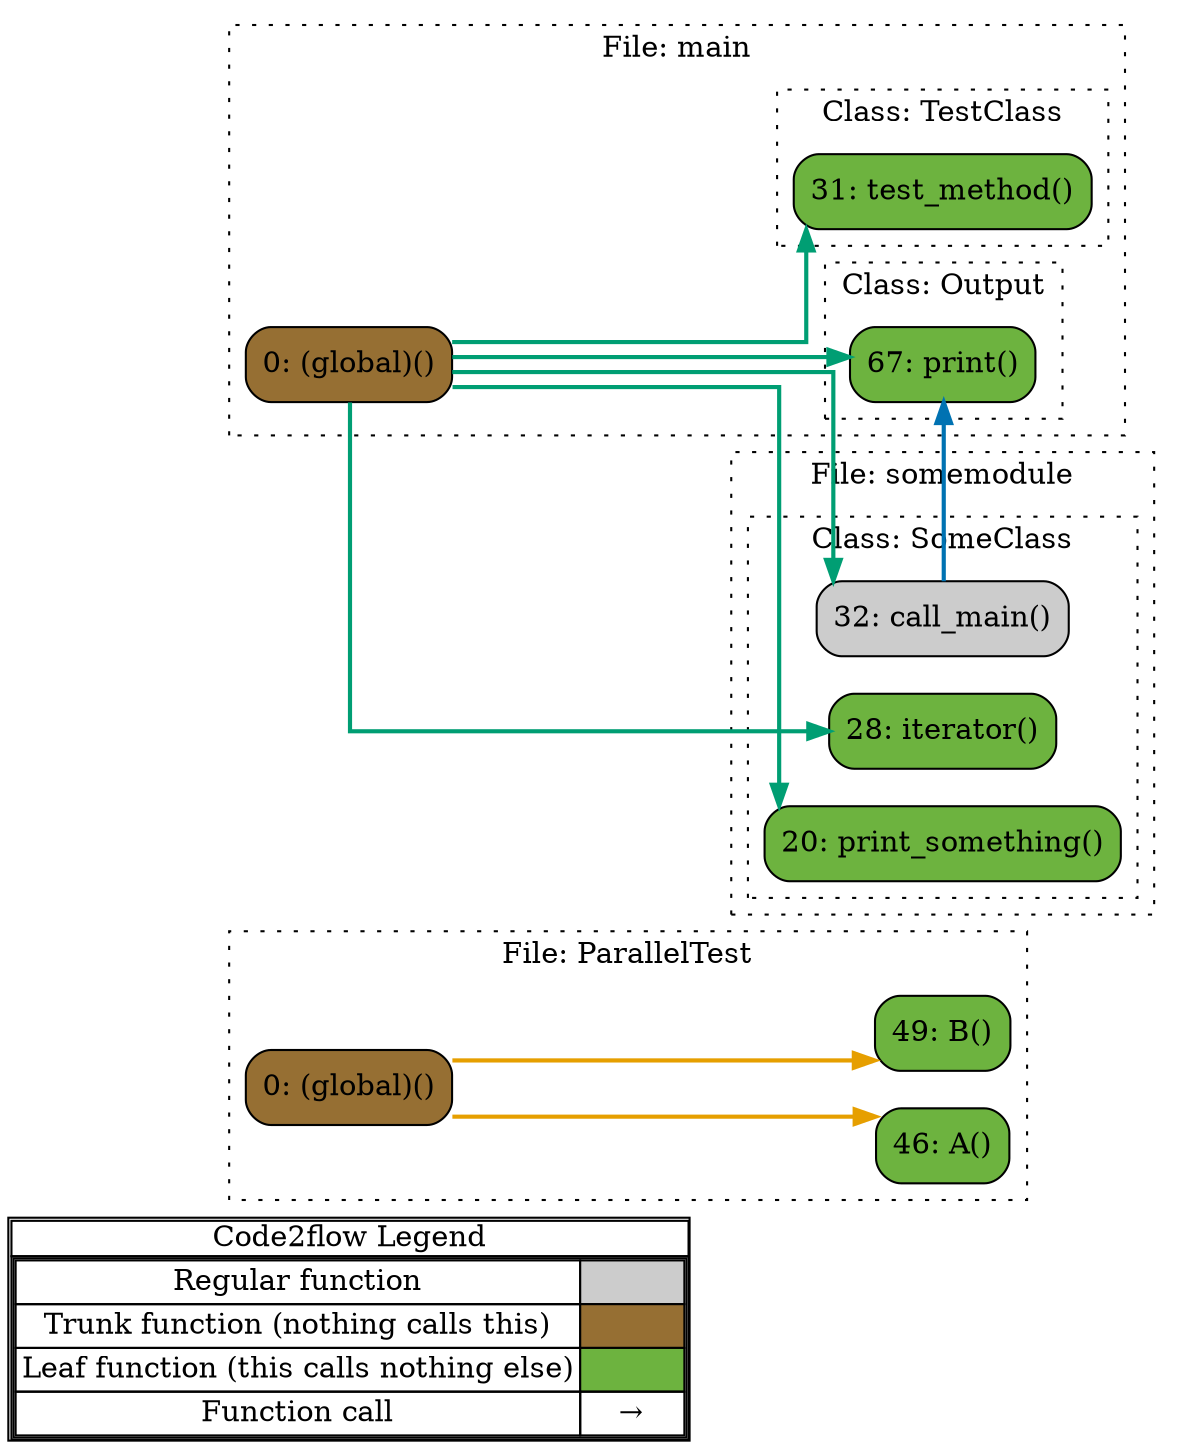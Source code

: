 digraph G {
concentrate=true;
splines="ortho";
rankdir="LR";
subgraph legend{
    rank = min;
    label = "legend";
    Legend [shape=none, margin=0, label = <
        <table cellspacing="0" cellpadding="0" border="1"><tr><td>Code2flow Legend</td></tr><tr><td>
        <table cellspacing="0">
        <tr><td>Regular function</td><td width="50px" bgcolor='#cccccc'></td></tr>
        <tr><td>Trunk function (nothing calls this)</td><td bgcolor='#966F33'></td></tr>
        <tr><td>Leaf function (this calls nothing else)</td><td bgcolor='#6db33f'></td></tr>
        <tr><td>Function call</td><td><font color='black'>&#8594;</font></td></tr>
        </table></td></tr></table>
        >];
}node_2128daa1 [label="0: (global)()" name="ParallelTest::(global)" shape="rect" style="rounded,filled" fillcolor="#966F33" ];
node_1fa3e286 [label="46: A()" name="ParallelTest::A" shape="rect" style="rounded,filled" fillcolor="#6db33f" ];
node_eb542aab [label="49: B()" name="ParallelTest::B" shape="rect" style="rounded,filled" fillcolor="#6db33f" ];
node_d0d080bb [label="0: (global)()" name="main::(global)" shape="rect" style="rounded,filled" fillcolor="#966F33" ];
node_fe2f8fd0 [label="67: print()" name="main::Output.print" shape="rect" style="rounded,filled" fillcolor="#6db33f" ];
node_036c80f0 [label="31: test_method()" name="main::TestClass.test_method" shape="rect" style="rounded,filled" fillcolor="#6db33f" ];
node_9a85621d [label="32: call_main()" name="somemodule::SomeClass.call_main" shape="rect" style="rounded,filled" fillcolor="#cccccc" ];
node_92641784 [label="28: iterator()" name="somemodule::SomeClass.iterator" shape="rect" style="rounded,filled" fillcolor="#6db33f" ];
node_daacd2dc [label="20: print_something()" name="somemodule::SomeClass.print_something" shape="rect" style="rounded,filled" fillcolor="#6db33f" ];
node_2128daa1 -> node_1fa3e286 [color="#E69F00" penwidth="2"];
node_2128daa1 -> node_eb542aab [color="#E69F00" penwidth="2"];
node_d0d080bb -> node_fe2f8fd0 [color="#009E73" penwidth="2"];
node_d0d080bb -> node_fe2f8fd0 [color="#009E73" penwidth="2"];
node_d0d080bb -> node_fe2f8fd0 [color="#009E73" penwidth="2"];
node_d0d080bb -> node_fe2f8fd0 [color="#009E73" penwidth="2"];
node_d0d080bb -> node_fe2f8fd0 [color="#009E73" penwidth="2"];
node_d0d080bb -> node_036c80f0 [color="#009E73" penwidth="2"];
node_d0d080bb -> node_9a85621d [color="#009E73" penwidth="2"];
node_d0d080bb -> node_92641784 [color="#009E73" penwidth="2"];
node_d0d080bb -> node_daacd2dc [color="#009E73" penwidth="2"];
node_9a85621d -> node_fe2f8fd0 [color="#0072B2" penwidth="2"];
subgraph cluster_d0648d9e {
    node_1fa3e286 node_eb542aab node_2128daa1;
    label="File: ParallelTest";
    name="ParallelTest";
    style="filled";
    graph[style=dotted];
};
subgraph cluster_a039e61e {
    node_d0d080bb;
    label="File: main";
    name="main";
    style="filled";
    graph[style=dotted];
    subgraph cluster_58bbb337 {
        node_036c80f0;
        label="Class: TestClass";
        name="TestClass";
        style="filled";
        graph[style=dotted];
    };
    subgraph cluster_f0aecb0c {
        node_fe2f8fd0;
        label="Class: Output";
        name="Output";
        style="filled";
        graph[style=dotted];
    };
};
subgraph cluster_8cb2619d {
    label="File: somemodule";
    name="somemodule";
    style="filled";
    graph[style=dotted];
    subgraph cluster_63d0e15d {
        node_daacd2dc node_92641784 node_9a85621d;
        label="Class: SomeClass";
        name="SomeClass";
        style="filled";
        graph[style=dotted];
    };
};
}
